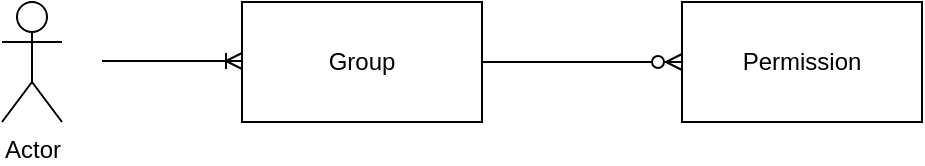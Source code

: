 <mxfile version="24.7.7" pages="2">
  <diagram name="Groups Permissions" id="SMSMo0v4zEehIPjzDZzP">
    <mxGraphModel dx="1026" dy="626" grid="1" gridSize="10" guides="1" tooltips="1" connect="1" arrows="1" fold="1" page="1" pageScale="1" pageWidth="827" pageHeight="1169" math="0" shadow="0">
      <root>
        <mxCell id="0" />
        <mxCell id="1" parent="0" />
        <mxCell id="qXsZOWDxp8XPLQmHYgRY-1" value="Actor" style="shape=umlActor;verticalLabelPosition=bottom;verticalAlign=top;html=1;outlineConnect=0;" parent="1" vertex="1">
          <mxGeometry x="200" y="210" width="30" height="60" as="geometry" />
        </mxCell>
        <mxCell id="qXsZOWDxp8XPLQmHYgRY-2" value="" style="edgeStyle=entityRelationEdgeStyle;fontSize=12;html=1;endArrow=ERoneToMany;rounded=0;" parent="1" edge="1">
          <mxGeometry width="100" height="100" relative="1" as="geometry">
            <mxPoint x="250" y="239.5" as="sourcePoint" />
            <mxPoint x="320" y="239.5" as="targetPoint" />
          </mxGeometry>
        </mxCell>
        <mxCell id="qXsZOWDxp8XPLQmHYgRY-3" value="Group" style="rounded=0;whiteSpace=wrap;html=1;" parent="1" vertex="1">
          <mxGeometry x="320" y="210" width="120" height="60" as="geometry" />
        </mxCell>
        <mxCell id="qXsZOWDxp8XPLQmHYgRY-4" value="" style="edgeStyle=entityRelationEdgeStyle;fontSize=12;html=1;endArrow=ERzeroToMany;endFill=1;rounded=0;exitX=1;exitY=0.5;exitDx=0;exitDy=0;" parent="1" source="qXsZOWDxp8XPLQmHYgRY-3" edge="1">
          <mxGeometry width="100" height="100" relative="1" as="geometry">
            <mxPoint x="360" y="300" as="sourcePoint" />
            <mxPoint x="540" y="240" as="targetPoint" />
          </mxGeometry>
        </mxCell>
        <mxCell id="qXsZOWDxp8XPLQmHYgRY-5" value="Permission" style="rounded=0;whiteSpace=wrap;html=1;" parent="1" vertex="1">
          <mxGeometry x="540" y="210" width="120" height="60" as="geometry" />
        </mxCell>
      </root>
    </mxGraphModel>
  </diagram>
  <diagram id="JwFd94U4IV7fF_F4DDHN" name="User Creation">
    <mxGraphModel dx="1466" dy="894" grid="1" gridSize="10" guides="1" tooltips="1" connect="1" arrows="1" fold="1" page="1" pageScale="1" pageWidth="827" pageHeight="1169" math="0" shadow="0">
      <root>
        <mxCell id="0" />
        <mxCell id="1" parent="0" />
        <mxCell id="4mWyXXgAkn-ThO2lTlTF-2" value="Administrator&lt;div&gt;&lt;br&gt;&lt;/div&gt;" style="shape=umlActor;verticalLabelPosition=bottom;verticalAlign=top;html=1;outlineConnect=0;" vertex="1" parent="1">
          <mxGeometry x="100" y="350" width="30" height="60" as="geometry" />
        </mxCell>
        <mxCell id="4mWyXXgAkn-ThO2lTlTF-3" value="&lt;div&gt;User&lt;/div&gt;" style="shape=umlActor;verticalLabelPosition=bottom;verticalAlign=top;html=1;outlineConnect=0;" vertex="1" parent="1">
          <mxGeometry x="100" y="180" width="30" height="60" as="geometry" />
        </mxCell>
        <mxCell id="4mWyXXgAkn-ThO2lTlTF-5" value="" style="rounded=0;whiteSpace=wrap;html=1;connectable=0;allowArrows=0;fillColor=none;dashed=1;" vertex="1" parent="1">
          <mxGeometry x="200" y="155" width="170" height="305" as="geometry" />
        </mxCell>
        <mxCell id="4mWyXXgAkn-ThO2lTlTF-6" value="Front-end" style="text;html=1;align=center;verticalAlign=middle;whiteSpace=wrap;rounded=0;" vertex="1" parent="1">
          <mxGeometry x="304" y="420" width="60" height="30" as="geometry" />
        </mxCell>
        <mxCell id="4mWyXXgAkn-ThO2lTlTF-7" value="" style="rounded=0;whiteSpace=wrap;html=1;connectable=0;allowArrows=0;fillColor=none;dashed=1;" vertex="1" parent="1">
          <mxGeometry x="470" y="155" width="330" height="305" as="geometry" />
        </mxCell>
        <mxCell id="4mWyXXgAkn-ThO2lTlTF-8" value="Back-end&lt;div&gt;&lt;br&gt;&lt;/div&gt;" style="text;html=1;align=center;verticalAlign=middle;whiteSpace=wrap;rounded=0;" vertex="1" parent="1">
          <mxGeometry x="740" y="430" width="60" height="30" as="geometry" />
        </mxCell>
        <mxCell id="4mWyXXgAkn-ThO2lTlTF-9" value="" style="endArrow=classic;html=1;rounded=0;" edge="1" parent="1">
          <mxGeometry width="50" height="50" relative="1" as="geometry">
            <mxPoint x="130" y="380" as="sourcePoint" />
            <mxPoint x="210" y="380" as="targetPoint" />
          </mxGeometry>
        </mxCell>
        <mxCell id="4mWyXXgAkn-ThO2lTlTF-10" value="&lt;b&gt;Add User&lt;/b&gt;&lt;div&gt;&lt;b&gt;Form&lt;/b&gt;&lt;/div&gt;" style="rounded=1;whiteSpace=wrap;html=1;fillColor=#ffcccc;strokeColor=#36393d;" vertex="1" parent="1">
          <mxGeometry x="230" y="350" width="120" height="60" as="geometry" />
        </mxCell>
        <mxCell id="4mWyXXgAkn-ThO2lTlTF-11" value="Prepare User" style="rounded=1;whiteSpace=wrap;html=1;fillColor=#ffcc99;strokeColor=#36393d;" vertex="1" parent="1">
          <mxGeometry x="640" y="200" width="120" height="60" as="geometry" />
        </mxCell>
        <mxCell id="4mWyXXgAkn-ThO2lTlTF-12" value="" style="endArrow=classic;html=1;rounded=0;" edge="1" parent="1">
          <mxGeometry width="50" height="50" relative="1" as="geometry">
            <mxPoint x="695" y="190" as="sourcePoint" />
            <mxPoint x="695" y="100" as="targetPoint" />
          </mxGeometry>
        </mxCell>
        <mxCell id="4mWyXXgAkn-ThO2lTlTF-14" value="Send Email" style="rounded=0;whiteSpace=wrap;html=1;fillColor=#d5e8d4;strokeColor=#82b366;" vertex="1" parent="1">
          <mxGeometry x="640" y="50" width="120" height="40" as="geometry" />
        </mxCell>
        <mxCell id="4mWyXXgAkn-ThO2lTlTF-15" value="&lt;b&gt;Complete Profile Form&lt;/b&gt;" style="rounded=1;whiteSpace=wrap;html=1;fillColor=#ffcccc;strokeColor=#36393d;" vertex="1" parent="1">
          <mxGeometry x="230" y="205" width="120" height="60" as="geometry" />
        </mxCell>
        <mxCell id="4mWyXXgAkn-ThO2lTlTF-16" value="Change Profile" style="rounded=1;whiteSpace=wrap;html=1;fillColor=#cce5ff;strokeColor=#36393d;" vertex="1" parent="1">
          <mxGeometry x="490" y="200" width="120" height="60" as="geometry" />
        </mxCell>
        <mxCell id="4mWyXXgAkn-ThO2lTlTF-17" value="" style="endArrow=classic;html=1;rounded=0;entryX=0.5;entryY=1;entryDx=0;entryDy=0;" edge="1" parent="1" target="4mWyXXgAkn-ThO2lTlTF-11">
          <mxGeometry width="50" height="50" relative="1" as="geometry">
            <mxPoint x="350" y="380" as="sourcePoint" />
            <mxPoint x="590" y="380" as="targetPoint" />
            <Array as="points">
              <mxPoint x="700" y="380" />
            </Array>
          </mxGeometry>
        </mxCell>
        <mxCell id="4mWyXXgAkn-ThO2lTlTF-18" value="" style="endArrow=classic;html=1;rounded=0;" edge="1" parent="1">
          <mxGeometry width="50" height="50" relative="1" as="geometry">
            <mxPoint x="370" y="229.5" as="sourcePoint" />
            <mxPoint x="490" y="230" as="targetPoint" />
          </mxGeometry>
        </mxCell>
        <mxCell id="4mWyXXgAkn-ThO2lTlTF-19" value="" style="endArrow=classic;html=1;rounded=0;" edge="1" parent="1">
          <mxGeometry width="50" height="50" relative="1" as="geometry">
            <mxPoint x="140" y="229.5" as="sourcePoint" />
            <mxPoint x="220" y="230" as="targetPoint" />
          </mxGeometry>
        </mxCell>
        <mxCell id="4mWyXXgAkn-ThO2lTlTF-20" value="" style="endArrow=classic;html=1;rounded=0;" edge="1" parent="1">
          <mxGeometry width="50" height="50" relative="1" as="geometry">
            <mxPoint x="620" y="70" as="sourcePoint" />
            <mxPoint x="115" y="170" as="targetPoint" />
            <Array as="points">
              <mxPoint x="115" y="70" />
            </Array>
          </mxGeometry>
        </mxCell>
        <mxCell id="4mWyXXgAkn-ThO2lTlTF-21" value="magic link" style="text;html=1;align=center;verticalAlign=middle;whiteSpace=wrap;rounded=0;" vertex="1" parent="1">
          <mxGeometry x="360" y="40" width="60" height="30" as="geometry" />
        </mxCell>
        <mxCell id="4mWyXXgAkn-ThO2lTlTF-22" value="PUT: users/" style="text;html=1;align=center;verticalAlign=middle;whiteSpace=wrap;rounded=0;" vertex="1" parent="1">
          <mxGeometry x="490" y="380" width="130" height="30" as="geometry" />
        </mxCell>
        <mxCell id="4mWyXXgAkn-ThO2lTlTF-23" value="POST: users/complete" style="text;html=1;align=center;verticalAlign=middle;whiteSpace=wrap;rounded=0;" vertex="1" parent="1">
          <mxGeometry x="364" y="240" width="106" height="30" as="geometry" />
        </mxCell>
      </root>
    </mxGraphModel>
  </diagram>
</mxfile>

